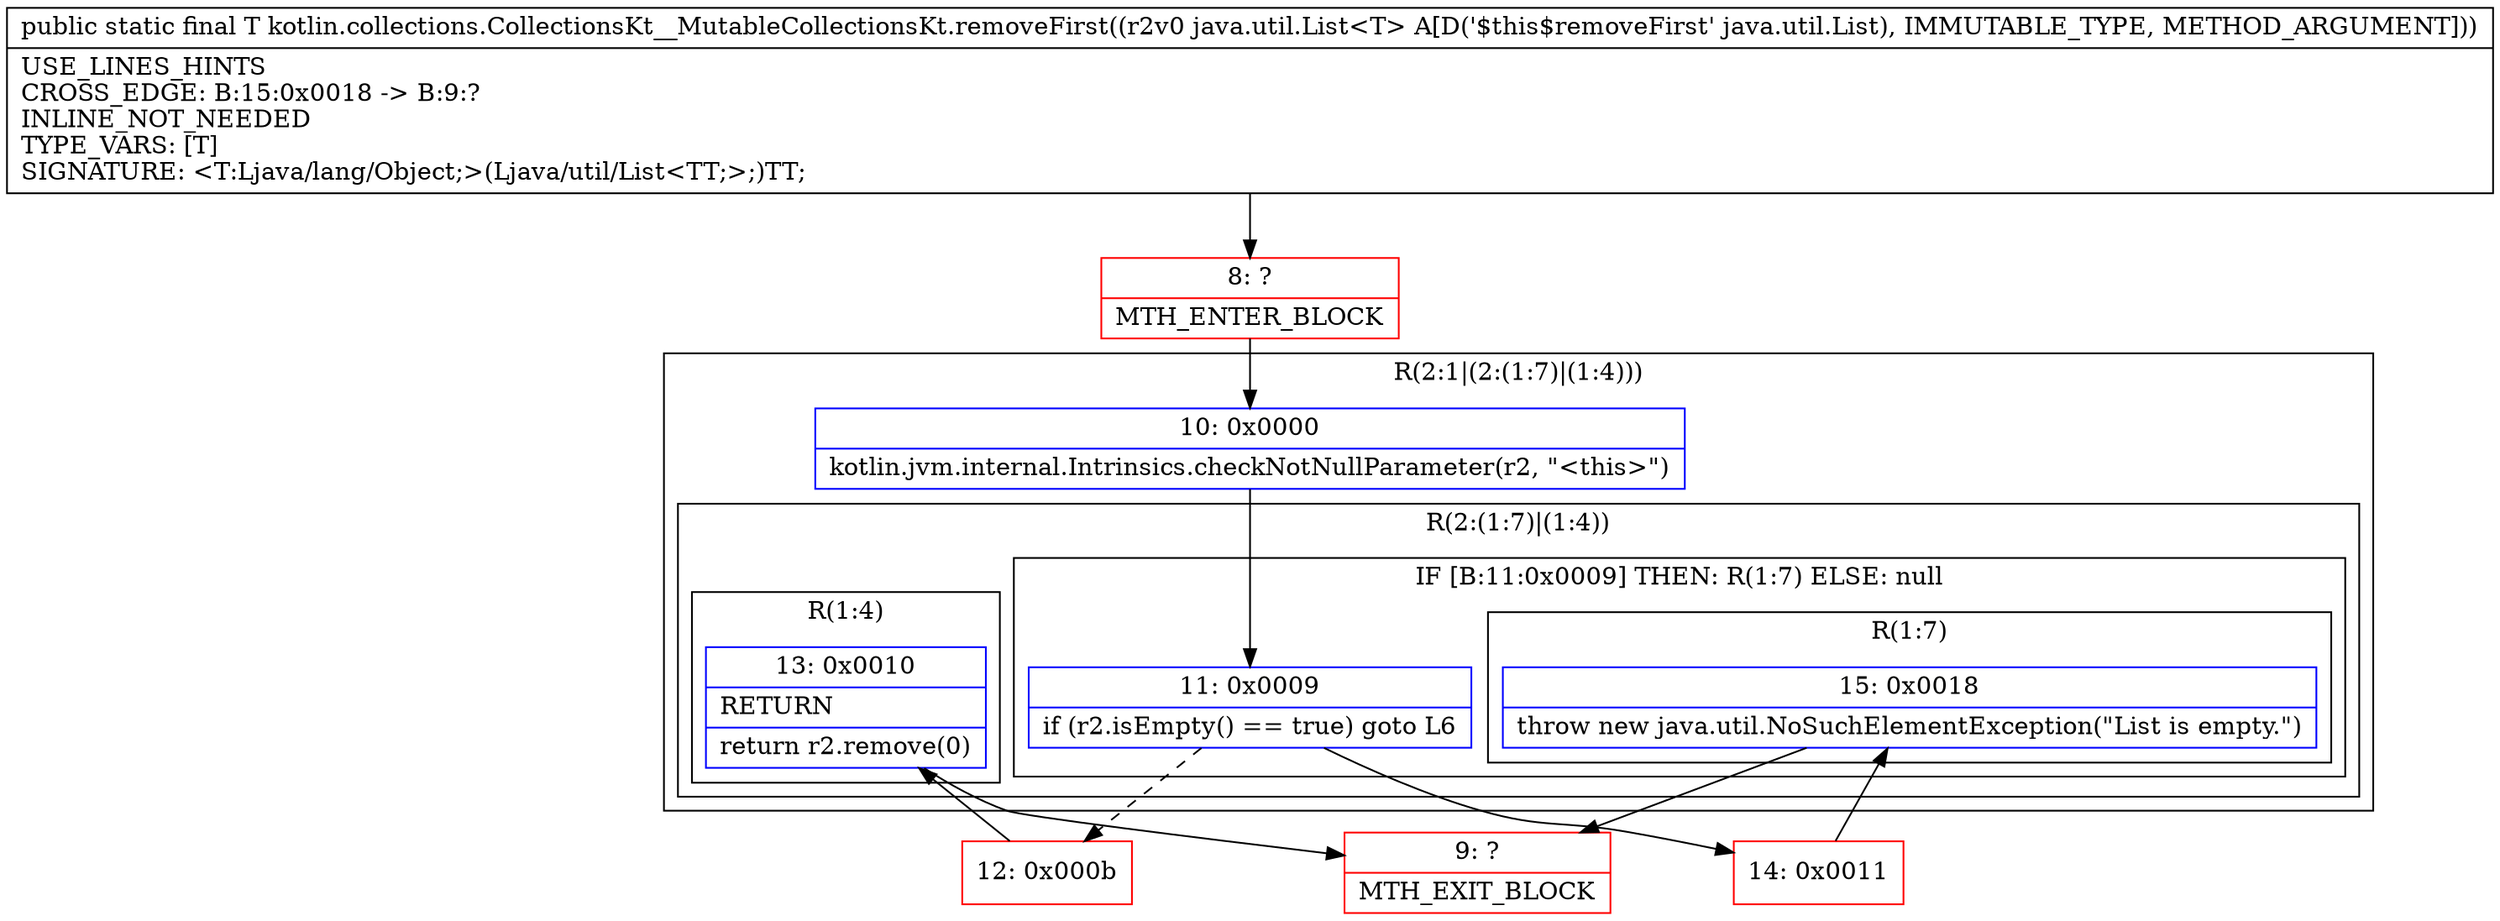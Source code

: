 digraph "CFG forkotlin.collections.CollectionsKt__MutableCollectionsKt.removeFirst(Ljava\/util\/List;)Ljava\/lang\/Object;" {
subgraph cluster_Region_1464245567 {
label = "R(2:1|(2:(1:7)|(1:4)))";
node [shape=record,color=blue];
Node_10 [shape=record,label="{10\:\ 0x0000|kotlin.jvm.internal.Intrinsics.checkNotNullParameter(r2, \"\<this\>\")\l}"];
subgraph cluster_Region_417040160 {
label = "R(2:(1:7)|(1:4))";
node [shape=record,color=blue];
subgraph cluster_IfRegion_175315912 {
label = "IF [B:11:0x0009] THEN: R(1:7) ELSE: null";
node [shape=record,color=blue];
Node_11 [shape=record,label="{11\:\ 0x0009|if (r2.isEmpty() == true) goto L6\l}"];
subgraph cluster_Region_54771007 {
label = "R(1:7)";
node [shape=record,color=blue];
Node_15 [shape=record,label="{15\:\ 0x0018|throw new java.util.NoSuchElementException(\"List is empty.\")\l}"];
}
}
subgraph cluster_Region_1611622157 {
label = "R(1:4)";
node [shape=record,color=blue];
Node_13 [shape=record,label="{13\:\ 0x0010|RETURN\l|return r2.remove(0)\l}"];
}
}
}
Node_8 [shape=record,color=red,label="{8\:\ ?|MTH_ENTER_BLOCK\l}"];
Node_12 [shape=record,color=red,label="{12\:\ 0x000b}"];
Node_9 [shape=record,color=red,label="{9\:\ ?|MTH_EXIT_BLOCK\l}"];
Node_14 [shape=record,color=red,label="{14\:\ 0x0011}"];
MethodNode[shape=record,label="{public static final T kotlin.collections.CollectionsKt__MutableCollectionsKt.removeFirst((r2v0 java.util.List\<T\> A[D('$this$removeFirst' java.util.List), IMMUTABLE_TYPE, METHOD_ARGUMENT]))  | USE_LINES_HINTS\lCROSS_EDGE: B:15:0x0018 \-\> B:9:?\lINLINE_NOT_NEEDED\lTYPE_VARS: [T]\lSIGNATURE: \<T:Ljava\/lang\/Object;\>(Ljava\/util\/List\<TT;\>;)TT;\l}"];
MethodNode -> Node_8;Node_10 -> Node_11;
Node_11 -> Node_12[style=dashed];
Node_11 -> Node_14;
Node_15 -> Node_9;
Node_13 -> Node_9;
Node_8 -> Node_10;
Node_12 -> Node_13;
Node_14 -> Node_15;
}

